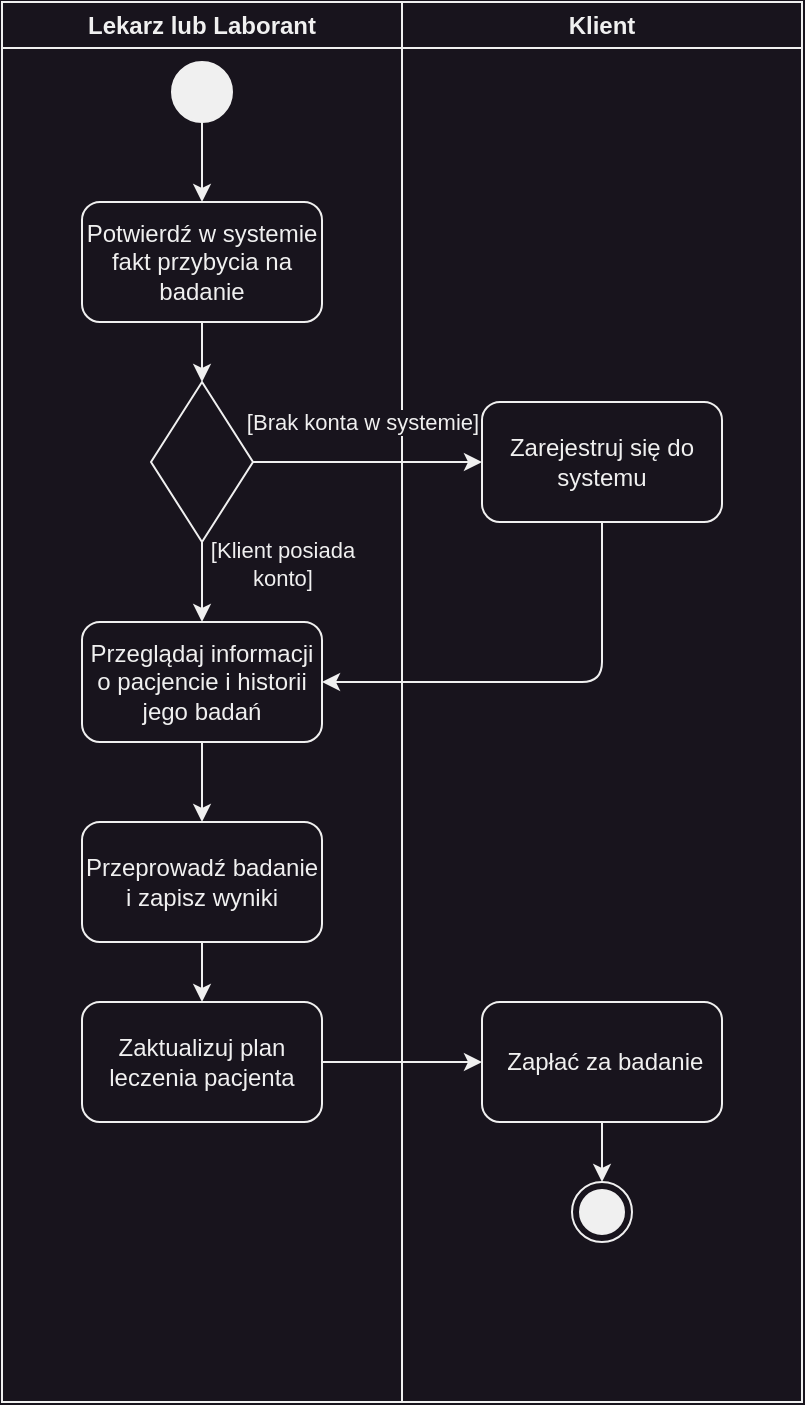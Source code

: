 <mxfile>
    <diagram id="EbwHdO36I0kdPgTt6zOf" name="Page-1">
        <mxGraphModel dx="1216" dy="792" grid="1" gridSize="10" guides="1" tooltips="1" connect="1" arrows="1" fold="1" page="1" pageScale="1" pageWidth="827" pageHeight="1169" background="#18141D" math="0" shadow="0">
            <root>
                <mxCell id="0"/>
                <mxCell id="1" parent="0"/>
                <mxCell id="7" value="Lekarz lub Laborant" style="swimlane;whiteSpace=wrap;html=1;fontColor=#F0F0F0;fillColor=#18141D;strokeColor=#F0F0F0;" parent="1" vertex="1">
                    <mxGeometry x="290" y="10" width="200" height="700" as="geometry"/>
                </mxCell>
                <mxCell id="2" value="" style="ellipse;fillColor=#F0F0F0;fontColor=#F0F0F0;strokeColor=#F0F0F0;" parent="7" vertex="1">
                    <mxGeometry x="85" y="30" width="30" height="30" as="geometry"/>
                </mxCell>
                <mxCell id="3" value="Potwierdź w systemie fakt przybycia na badanie" style="rounded=1;whiteSpace=wrap;html=1;fontColor=#F0F0F0;fillColor=#18141D;strokeColor=#F0F0F0;" parent="7" vertex="1">
                    <mxGeometry x="40" y="100" width="120" height="60" as="geometry"/>
                </mxCell>
                <mxCell id="4" style="edgeStyle=none;html=1;exitX=0.5;exitY=1;exitDx=0;exitDy=0;entryX=0.5;entryY=0;entryDx=0;entryDy=0;fontColor=#F0F0F0;fillColor=#18141D;strokeColor=#F0F0F0;" parent="7" source="2" target="3" edge="1">
                    <mxGeometry relative="1" as="geometry"/>
                </mxCell>
                <mxCell id="6" style="edgeStyle=none;html=1;exitX=0.5;exitY=1;exitDx=0;exitDy=0;entryX=0.5;entryY=0;entryDx=0;entryDy=0;fontColor=#F0F0F0;fillColor=#18141D;strokeColor=#F0F0F0;" parent="7" source="3" target="5" edge="1">
                    <mxGeometry relative="1" as="geometry"/>
                </mxCell>
                <mxCell id="13" style="edgeStyle=none;html=1;exitX=0.5;exitY=1;exitDx=0;exitDy=0;entryX=0.5;entryY=0;entryDx=0;entryDy=0;fontColor=#F0F0F0;fillColor=#18141D;strokeColor=#F0F0F0;" parent="7" source="5" target="12" edge="1">
                    <mxGeometry relative="1" as="geometry"/>
                </mxCell>
                <mxCell id="15" value="[Klient posiada &lt;br&gt;konto]" style="edgeLabel;html=1;align=center;verticalAlign=middle;resizable=0;points=[];fontColor=#F0F0F0;fillColor=#18141D;strokeColor=#F0F0F0;labelBackgroundColor=#18141D;" parent="13" vertex="1" connectable="0">
                    <mxGeometry x="-0.469" relative="1" as="geometry">
                        <mxPoint x="40" as="offset"/>
                    </mxGeometry>
                </mxCell>
                <mxCell id="5" value="" style="rhombus;whiteSpace=wrap;html=1;fontColor=#F0F0F0;fillColor=#18141D;strokeColor=#F0F0F0;" parent="7" vertex="1">
                    <mxGeometry x="74.5" y="190" width="51" height="80" as="geometry"/>
                </mxCell>
                <mxCell id="18" style="edgeStyle=none;html=1;exitX=0.5;exitY=1;exitDx=0;exitDy=0;entryX=0.5;entryY=0;entryDx=0;entryDy=0;fontColor=#F0F0F0;fillColor=#18141D;strokeColor=#F0F0F0;" parent="7" source="12" target="17" edge="1">
                    <mxGeometry relative="1" as="geometry"/>
                </mxCell>
                <mxCell id="12" value="Przeglądaj informacji o pacjencie i historii jego badań" style="rounded=1;whiteSpace=wrap;html=1;fontColor=#F0F0F0;fillColor=#18141D;strokeColor=#F0F0F0;" parent="7" vertex="1">
                    <mxGeometry x="40" y="310" width="120" height="60" as="geometry"/>
                </mxCell>
                <mxCell id="20" style="edgeStyle=none;html=1;exitX=0.5;exitY=1;exitDx=0;exitDy=0;entryX=0.5;entryY=0;entryDx=0;entryDy=0;fontColor=#F0F0F0;fillColor=#18141D;strokeColor=#F0F0F0;" parent="7" source="17" target="19" edge="1">
                    <mxGeometry relative="1" as="geometry"/>
                </mxCell>
                <mxCell id="17" value="Przeprowadź badanie i zapisz wyniki" style="rounded=1;whiteSpace=wrap;html=1;fontColor=#F0F0F0;fillColor=#18141D;strokeColor=#F0F0F0;" parent="7" vertex="1">
                    <mxGeometry x="40" y="410" width="120" height="60" as="geometry"/>
                </mxCell>
                <mxCell id="19" value="Zaktualizuj plan leczenia pacjenta" style="rounded=1;whiteSpace=wrap;html=1;fontColor=#F0F0F0;fillColor=#18141D;strokeColor=#F0F0F0;" parent="7" vertex="1">
                    <mxGeometry x="40" y="500" width="120" height="60" as="geometry"/>
                </mxCell>
                <mxCell id="8" value="Klient" style="swimlane;whiteSpace=wrap;html=1;fontColor=#F0F0F0;fillColor=#18141D;strokeColor=#F0F0F0;" parent="1" vertex="1">
                    <mxGeometry x="490" y="10" width="200" height="700" as="geometry"/>
                </mxCell>
                <mxCell id="9" value="Zarejestruj się do systemu" style="rounded=1;whiteSpace=wrap;html=1;fontColor=#F0F0F0;fillColor=#18141D;strokeColor=#F0F0F0;" parent="8" vertex="1">
                    <mxGeometry x="40" y="200" width="120" height="60" as="geometry"/>
                </mxCell>
                <mxCell id="24" style="edgeStyle=none;html=1;exitX=0.5;exitY=1;exitDx=0;exitDy=0;entryX=0.5;entryY=0;entryDx=0;entryDy=0;fontColor=#F0F0F0;fillColor=#18141D;strokeColor=#F0F0F0;" parent="8" source="21" target="23" edge="1">
                    <mxGeometry relative="1" as="geometry"/>
                </mxCell>
                <mxCell id="21" value="&amp;nbsp;Zapłać za badanie" style="rounded=1;whiteSpace=wrap;html=1;fontColor=#F0F0F0;fillColor=#18141D;strokeColor=#F0F0F0;" parent="8" vertex="1">
                    <mxGeometry x="40" y="500" width="120" height="60" as="geometry"/>
                </mxCell>
                <mxCell id="23" value="" style="ellipse;html=1;shape=endState;fillColor=#F0F0F0;fontColor=#F0F0F0;strokeColor=#F0F0F0;" parent="8" vertex="1">
                    <mxGeometry x="85" y="590" width="30" height="30" as="geometry"/>
                </mxCell>
                <mxCell id="10" style="edgeStyle=none;html=1;exitX=1;exitY=0.5;exitDx=0;exitDy=0;entryX=0;entryY=0.5;entryDx=0;entryDy=0;fontColor=#F0F0F0;fillColor=#18141D;strokeColor=#F0F0F0;" parent="1" source="5" target="9" edge="1">
                    <mxGeometry relative="1" as="geometry"/>
                </mxCell>
                <mxCell id="11" value="[Brak konta w systemie]" style="edgeLabel;html=1;align=center;verticalAlign=middle;resizable=0;points=[];fontColor=#F0F0F0;fillColor=#18141D;strokeColor=#F0F0F0;labelBackgroundColor=#18141D;" parent="10" vertex="1" connectable="0">
                    <mxGeometry x="-0.222" y="-1" relative="1" as="geometry">
                        <mxPoint x="10" y="-21" as="offset"/>
                    </mxGeometry>
                </mxCell>
                <mxCell id="14" style="edgeStyle=none;html=1;exitX=0.5;exitY=1;exitDx=0;exitDy=0;entryX=1;entryY=0.5;entryDx=0;entryDy=0;fontColor=#F0F0F0;fillColor=#18141D;strokeColor=#F0F0F0;" parent="1" source="9" target="12" edge="1">
                    <mxGeometry relative="1" as="geometry">
                        <Array as="points">
                            <mxPoint x="590" y="350"/>
                        </Array>
                    </mxGeometry>
                </mxCell>
                <mxCell id="22" style="edgeStyle=none;html=1;exitX=1;exitY=0.5;exitDx=0;exitDy=0;entryX=0;entryY=0.5;entryDx=0;entryDy=0;fontColor=#F0F0F0;fillColor=#18141D;strokeColor=#F0F0F0;" parent="1" source="19" target="21" edge="1">
                    <mxGeometry relative="1" as="geometry"/>
                </mxCell>
            </root>
        </mxGraphModel>
    </diagram>
</mxfile>
